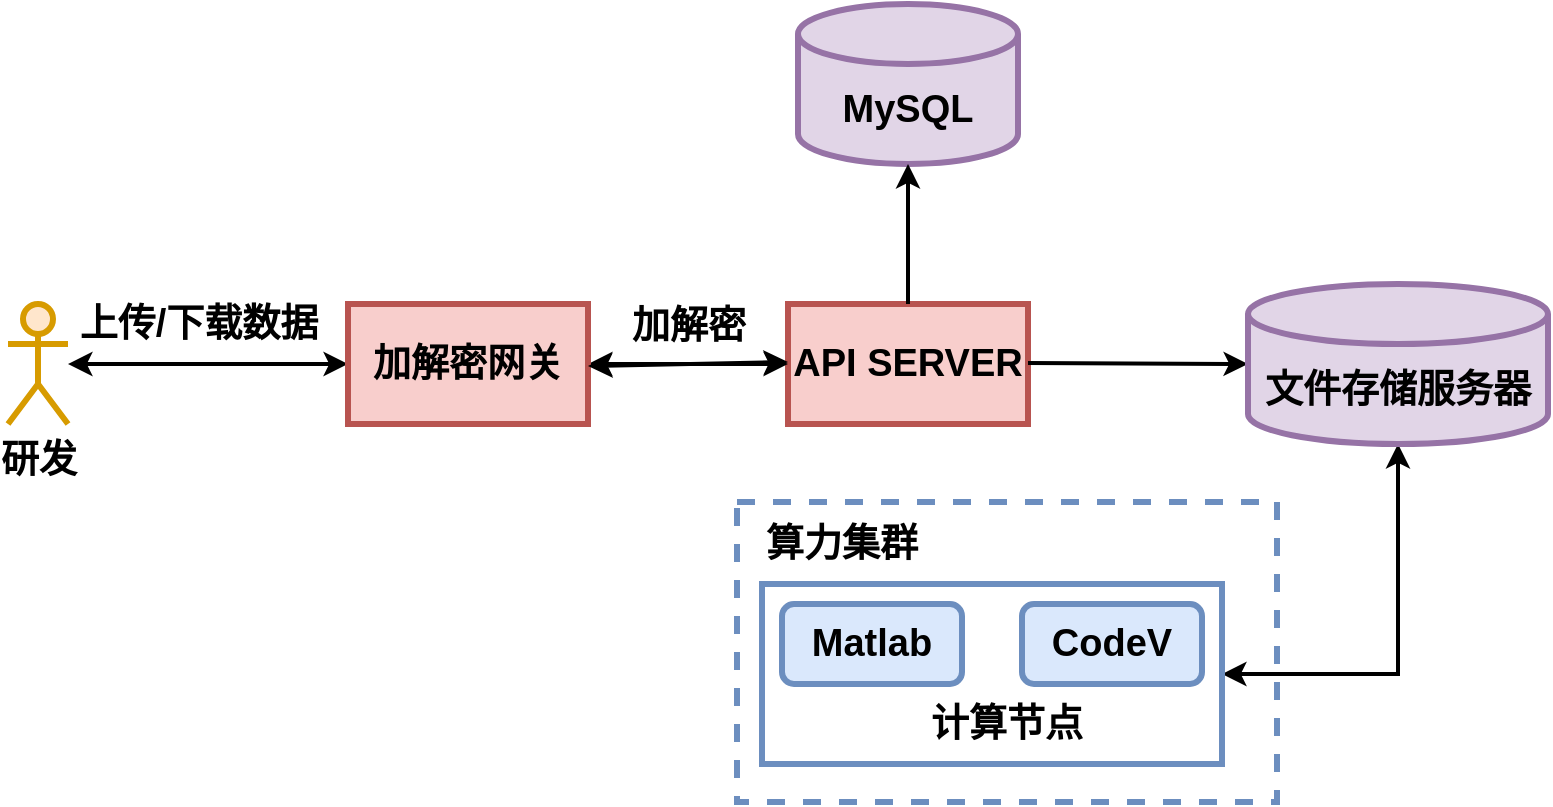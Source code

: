 <mxfile version="14.8.4" type="github"><diagram id="WEavagxoX7mWQo-rN5Ej" name="Page-1"><mxGraphModel dx="1102" dy="526" grid="1" gridSize="10" guides="1" tooltips="1" connect="1" arrows="1" fold="1" page="1" pageScale="1" pageWidth="827" pageHeight="1169" math="0" shadow="0"><root><mxCell id="0"/><mxCell id="1" parent="0"/><mxCell id="sQXhtnSvCD8tMN-nd-RY-7" value="" style="rounded=0;whiteSpace=wrap;html=1;strokeColor=#6c8ebf;fillColor=none;dashed=1;strokeWidth=3;fontSize=19;" vertex="1" parent="1"><mxGeometry x="584.5" y="429" width="270" height="150" as="geometry"/></mxCell><mxCell id="meVRYA2Hp27yC9P9ZgB7-23" value="&lt;b style=&quot;font-size: 19px;&quot;&gt;API SERVER&lt;/b&gt;" style="rounded=0;whiteSpace=wrap;html=1;fillColor=#f8cecc;strokeColor=#b85450;strokeWidth=3;fontSize=19;" parent="1" vertex="1"><mxGeometry x="610" y="330" width="120" height="60" as="geometry"/></mxCell><mxCell id="meVRYA2Hp27yC9P9ZgB7-28" value="&lt;b style=&quot;font-size: 19px;&quot;&gt;研发&lt;/b&gt;" style="shape=umlActor;verticalLabelPosition=bottom;verticalAlign=top;html=1;outlineConnect=0;fillColor=#ffe6cc;strokeColor=#d79b00;strokeWidth=3;fontSize=19;" parent="1" vertex="1"><mxGeometry x="220" y="330" width="30" height="60" as="geometry"/></mxCell><mxCell id="meVRYA2Hp27yC9P9ZgB7-45" value="" style="endArrow=classic;html=1;exitX=1;exitY=0.5;exitDx=0;exitDy=0;strokeWidth=2;fontSize=19;" parent="1" edge="1"><mxGeometry width="50" height="50" relative="1" as="geometry"><mxPoint x="730" y="359.5" as="sourcePoint"/><mxPoint x="840" y="360" as="targetPoint"/></mxGeometry></mxCell><mxCell id="sQXhtnSvCD8tMN-nd-RY-9" style="edgeStyle=orthogonalEdgeStyle;rounded=0;orthogonalLoop=1;jettySize=auto;html=1;entryX=1;entryY=0.5;entryDx=0;entryDy=0;strokeWidth=2;endArrow=classic;endFill=1;startArrow=classic;startFill=1;" edge="1" parent="1" source="meVRYA2Hp27yC9P9ZgB7-50" target="sQXhtnSvCD8tMN-nd-RY-2"><mxGeometry relative="1" as="geometry"><Array as="points"><mxPoint x="915" y="515"/></Array></mxGeometry></mxCell><mxCell id="meVRYA2Hp27yC9P9ZgB7-50" value="&lt;b style=&quot;font-size: 19px;&quot;&gt;文件存储服务器&lt;/b&gt;" style="shape=cylinder3;whiteSpace=wrap;html=1;boundedLbl=1;backgroundOutline=1;size=15;fillColor=#e1d5e7;strokeColor=#9673a6;strokeWidth=3;fontSize=19;" parent="1" vertex="1"><mxGeometry x="840" y="320" width="150" height="80" as="geometry"/></mxCell><mxCell id="meVRYA2Hp27yC9P9ZgB7-51" value="&lt;b style=&quot;font-size: 19px;&quot;&gt;MySQL&lt;/b&gt;" style="shape=cylinder3;whiteSpace=wrap;html=1;boundedLbl=1;backgroundOutline=1;size=15;fillColor=#e1d5e7;strokeColor=#9673a6;strokeWidth=3;fontSize=19;" parent="1" vertex="1"><mxGeometry x="615" y="180" width="110" height="80" as="geometry"/></mxCell><mxCell id="meVRYA2Hp27yC9P9ZgB7-52" value="" style="endArrow=classic;html=1;exitX=0.5;exitY=0;exitDx=0;exitDy=0;entryX=0.5;entryY=1;entryDx=0;entryDy=0;entryPerimeter=0;strokeWidth=2;fontSize=19;" parent="1" source="meVRYA2Hp27yC9P9ZgB7-23" target="meVRYA2Hp27yC9P9ZgB7-51" edge="1"><mxGeometry width="50" height="50" relative="1" as="geometry"><mxPoint x="890" y="450" as="sourcePoint"/><mxPoint x="940" y="400" as="targetPoint"/></mxGeometry></mxCell><mxCell id="sQXhtnSvCD8tMN-nd-RY-10" value="" style="edgeStyle=orthogonalEdgeStyle;rounded=0;orthogonalLoop=1;jettySize=auto;html=1;startArrow=classic;startFill=1;endArrow=classic;endFill=1;strokeWidth=2;" edge="1" parent="1" source="meVRYA2Hp27yC9P9ZgB7-60" target="meVRYA2Hp27yC9P9ZgB7-23"><mxGeometry relative="1" as="geometry"/></mxCell><mxCell id="sQXhtnSvCD8tMN-nd-RY-11" style="edgeStyle=orthogonalEdgeStyle;rounded=0;orthogonalLoop=1;jettySize=auto;html=1;startArrow=classic;startFill=1;endArrow=classic;endFill=1;strokeWidth=2;" edge="1" parent="1" source="meVRYA2Hp27yC9P9ZgB7-60"><mxGeometry relative="1" as="geometry"><mxPoint x="250" y="360" as="targetPoint"/></mxGeometry></mxCell><mxCell id="meVRYA2Hp27yC9P9ZgB7-60" value="&lt;b style=&quot;font-size: 19px&quot;&gt;加解密网关&lt;/b&gt;" style="rounded=0;whiteSpace=wrap;html=1;fillColor=#f8cecc;strokeColor=#b85450;strokeWidth=3;fontSize=19;" parent="1" vertex="1"><mxGeometry x="390" y="330" width="120" height="60" as="geometry"/></mxCell><mxCell id="meVRYA2Hp27yC9P9ZgB7-61" value="" style="endArrow=classic;startArrow=classic;html=1;exitX=1;exitY=0.5;exitDx=0;exitDy=0;strokeWidth=2;fontSize=19;" parent="1" edge="1"><mxGeometry width="50" height="50" relative="1" as="geometry"><mxPoint x="510" y="361" as="sourcePoint"/><mxPoint x="610" y="359" as="targetPoint"/></mxGeometry></mxCell><mxCell id="sQXhtnSvCD8tMN-nd-RY-13" value="加解密" style="edgeLabel;html=1;align=center;verticalAlign=middle;resizable=0;points=[];fontSize=19;fontStyle=1" vertex="1" connectable="0" parent="meVRYA2Hp27yC9P9ZgB7-61"><mxGeometry x="-0.339" y="2" relative="1" as="geometry"><mxPoint x="17" y="-18" as="offset"/></mxGeometry></mxCell><mxCell id="sQXhtnSvCD8tMN-nd-RY-2" value="" style="rounded=0;whiteSpace=wrap;html=1;strokeColor=#6c8ebf;fillColor=none;strokeWidth=3;fontSize=19;" vertex="1" parent="1"><mxGeometry x="597" y="470" width="230" height="90" as="geometry"/></mxCell><mxCell id="sQXhtnSvCD8tMN-nd-RY-3" value="&lt;b style=&quot;font-size: 19px;&quot;&gt;Matlab&lt;/b&gt;" style="rounded=1;whiteSpace=wrap;html=1;strokeColor=#6c8ebf;fillColor=#dae8fc;strokeWidth=3;fontSize=19;" vertex="1" parent="1"><mxGeometry x="607" y="480" width="90" height="40" as="geometry"/></mxCell><mxCell id="sQXhtnSvCD8tMN-nd-RY-4" value="&lt;b style=&quot;font-size: 19px;&quot;&gt;CodeV&lt;/b&gt;" style="rounded=1;whiteSpace=wrap;html=1;strokeColor=#6c8ebf;fillColor=#dae8fc;strokeWidth=3;fontSize=19;" vertex="1" parent="1"><mxGeometry x="727" y="480" width="90" height="40" as="geometry"/></mxCell><mxCell id="sQXhtnSvCD8tMN-nd-RY-5" value="&lt;b style=&quot;font-size: 19px&quot;&gt;计算节点&lt;/b&gt;" style="text;html=1;strokeColor=none;fillColor=none;align=center;verticalAlign=middle;whiteSpace=wrap;rounded=0;fontSize=19;" vertex="1" parent="1"><mxGeometry x="672" y="530" width="95" height="20" as="geometry"/></mxCell><mxCell id="sQXhtnSvCD8tMN-nd-RY-6" value="&lt;b style=&quot;font-size: 19px;&quot;&gt;&lt;font style=&quot;font-size: 19px;&quot;&gt;算力集群&lt;/font&gt;&lt;/b&gt;" style="text;html=1;strokeColor=none;fillColor=none;align=center;verticalAlign=middle;whiteSpace=wrap;rounded=0;fontSize=19;" vertex="1" parent="1"><mxGeometry x="592" y="440" width="90" height="20" as="geometry"/></mxCell><mxCell id="sQXhtnSvCD8tMN-nd-RY-12" value="&lt;font style=&quot;font-size: 19px&quot;&gt;&lt;b&gt;上传/下载数据&lt;/b&gt;&lt;/font&gt;" style="text;html=1;align=center;verticalAlign=middle;resizable=0;points=[];autosize=1;strokeColor=none;" vertex="1" parent="1"><mxGeometry x="250" y="330" width="130" height="20" as="geometry"/></mxCell></root></mxGraphModel></diagram></mxfile>